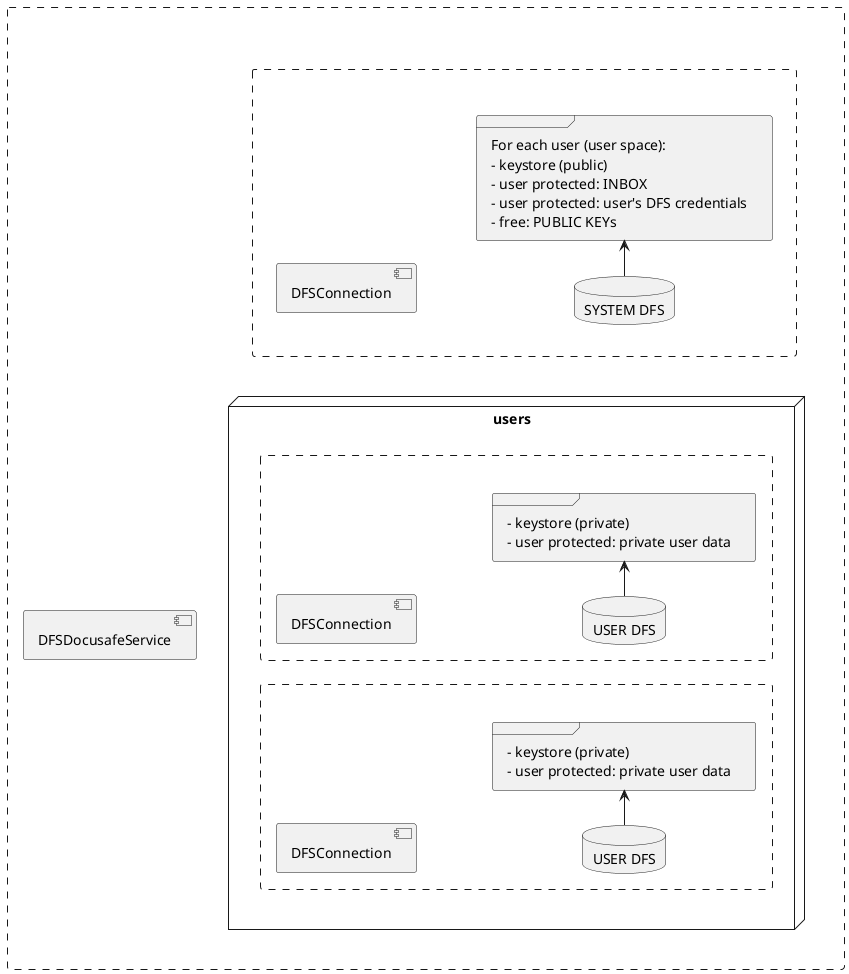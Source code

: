 @startuml

skinparam rectangle {
    BorderStyle<<MainGrp>> dashed
}

left to right direction

hide stereotype

rectangle " " as main <<MainGrp>> {
  component DFSDocusafeService as svc

together {
  rectangle " " as sys <<MainGrp>> {
    component DFSConnection as sys.conn
    database "SYSTEM DFS" as sys.db
    frame sys.frame [
      For each user (user space):
      - keystore (public)
      - user protected: INBOX
      - user protected: user's DFS credentials
      - free: PUBLIC KEYs
    ]

    sys.conn --[hidden] sys.db
    sys.db -right-> sys.frame

  }

  node users {

    rectangle " " as usr1 <<MainGrp>> {
      component DFSConnection as usr1.conn
      database "USER DFS" as usr1.db
      frame usr1.frame [
        - keystore (private)
        - user protected: private user data
      ]

      usr1.conn --[hidden] usr1.db
      usr1.db -right-> usr1.frame

    }
    rectangle " " as usr2 <<MainGrp>> {
      component DFSConnection as usr2.conn
      database "USER DFS" as usr2.db
      frame usr2.frame [
        - keystore (private)
        - user protected: private user data
      ]

      usr2.conn --[hidden] usr2.db
      usr2.db -right-> usr2.frame
    }

  }
  }

  svc --[hidden] users
  svc --[hidden] sys
}
@enduml